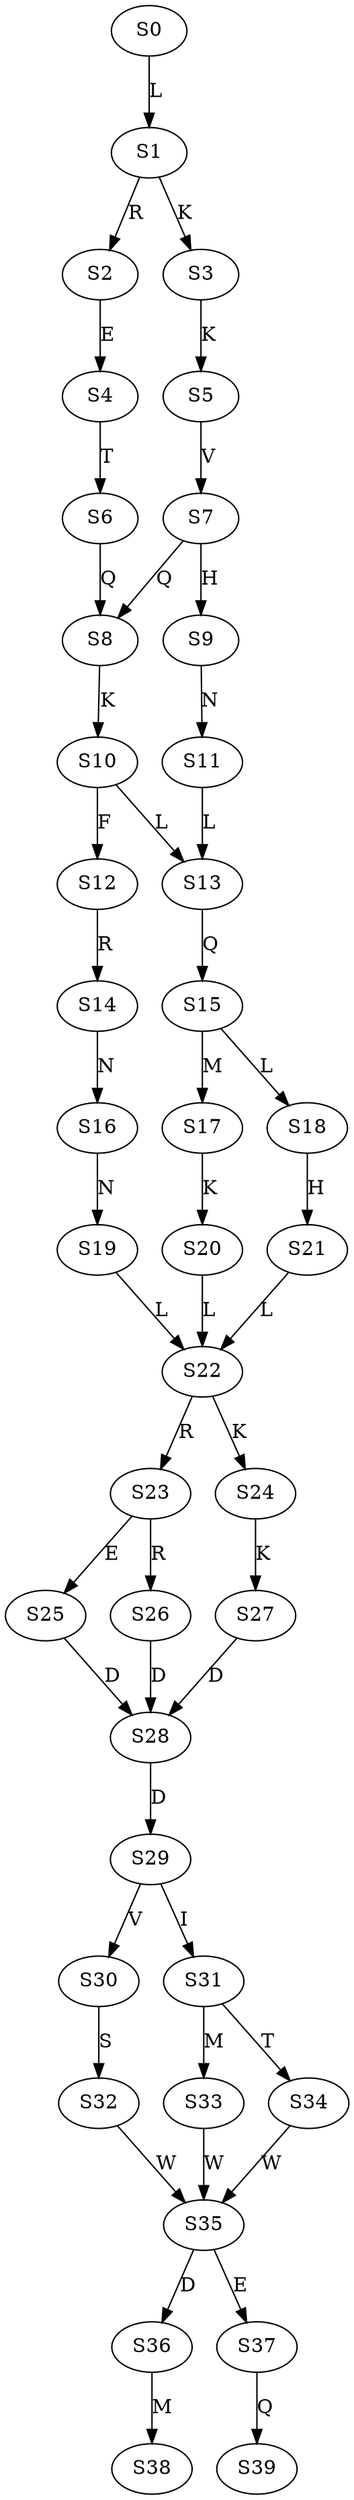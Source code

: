 strict digraph  {
	S0 -> S1 [ label = L ];
	S1 -> S2 [ label = R ];
	S1 -> S3 [ label = K ];
	S2 -> S4 [ label = E ];
	S3 -> S5 [ label = K ];
	S4 -> S6 [ label = T ];
	S5 -> S7 [ label = V ];
	S6 -> S8 [ label = Q ];
	S7 -> S9 [ label = H ];
	S7 -> S8 [ label = Q ];
	S8 -> S10 [ label = K ];
	S9 -> S11 [ label = N ];
	S10 -> S12 [ label = F ];
	S10 -> S13 [ label = L ];
	S11 -> S13 [ label = L ];
	S12 -> S14 [ label = R ];
	S13 -> S15 [ label = Q ];
	S14 -> S16 [ label = N ];
	S15 -> S17 [ label = M ];
	S15 -> S18 [ label = L ];
	S16 -> S19 [ label = N ];
	S17 -> S20 [ label = K ];
	S18 -> S21 [ label = H ];
	S19 -> S22 [ label = L ];
	S20 -> S22 [ label = L ];
	S21 -> S22 [ label = L ];
	S22 -> S23 [ label = R ];
	S22 -> S24 [ label = K ];
	S23 -> S25 [ label = E ];
	S23 -> S26 [ label = R ];
	S24 -> S27 [ label = K ];
	S25 -> S28 [ label = D ];
	S26 -> S28 [ label = D ];
	S27 -> S28 [ label = D ];
	S28 -> S29 [ label = D ];
	S29 -> S30 [ label = V ];
	S29 -> S31 [ label = I ];
	S30 -> S32 [ label = S ];
	S31 -> S33 [ label = M ];
	S31 -> S34 [ label = T ];
	S32 -> S35 [ label = W ];
	S33 -> S35 [ label = W ];
	S34 -> S35 [ label = W ];
	S35 -> S36 [ label = D ];
	S35 -> S37 [ label = E ];
	S36 -> S38 [ label = M ];
	S37 -> S39 [ label = Q ];
}
